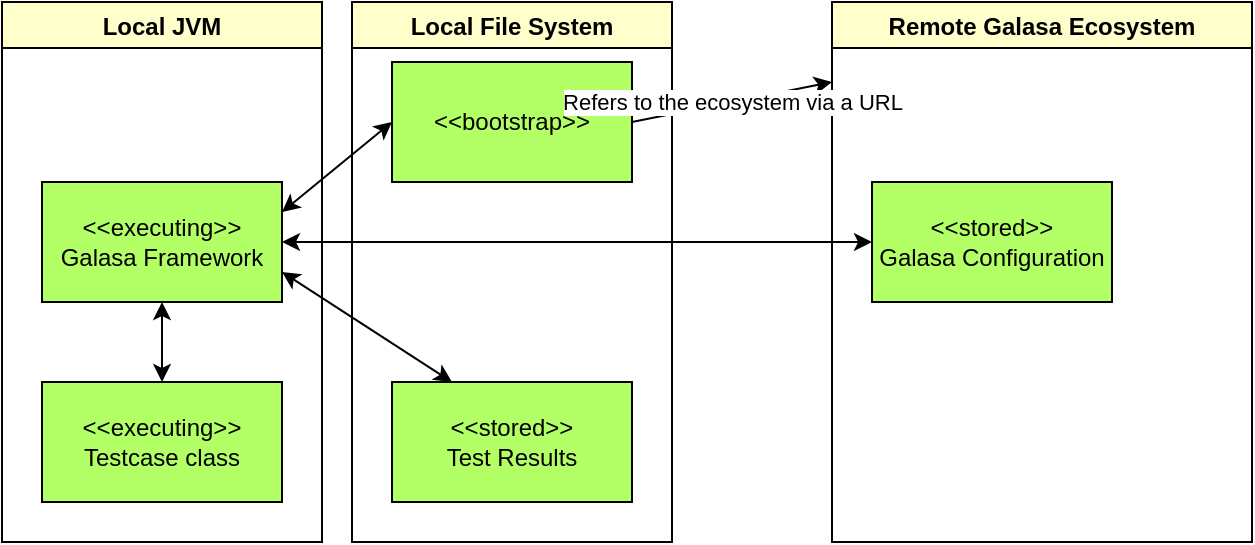 <mxfile version="20.3.0" type="device"><diagram id="Y7bgHwH6xV8rYd8G1I8x" name="Page-1"><mxGraphModel dx="1474" dy="852" grid="1" gridSize="10" guides="1" tooltips="1" connect="1" arrows="1" fold="1" page="1" pageScale="1" pageWidth="827" pageHeight="1169" math="0" shadow="0"><root><mxCell id="0"/><mxCell id="1" parent="0"/><mxCell id="ygHKrwdLj7o_6FtRX8Vx-87" value="Local File System" style="swimlane;fillColor=#FFFFCC;" parent="1" vertex="1"><mxGeometry x="195" y="30" width="160" height="270" as="geometry"/></mxCell><mxCell id="ygHKrwdLj7o_6FtRX8Vx-40" value="&amp;lt;&amp;lt;bootstrap&amp;gt;&amp;gt;" style="rounded=0;whiteSpace=wrap;html=1;fillColor=#B3FF66;" parent="ygHKrwdLj7o_6FtRX8Vx-87" vertex="1"><mxGeometry x="20" y="30" width="120" height="60" as="geometry"/></mxCell><mxCell id="ygHKrwdLj7o_6FtRX8Vx-96" value="&amp;lt;&amp;lt;stored&amp;gt;&amp;gt;&lt;br&gt;Test Results" style="rounded=0;whiteSpace=wrap;html=1;fillColor=#B3FF66;" parent="ygHKrwdLj7o_6FtRX8Vx-87" vertex="1"><mxGeometry x="20" y="190" width="120" height="60" as="geometry"/></mxCell><mxCell id="ygHKrwdLj7o_6FtRX8Vx-17" value="&amp;lt;&amp;lt;executing&amp;gt;&amp;gt;&lt;br&gt;Testcase class" style="rounded=0;whiteSpace=wrap;html=1;fillColor=#B3FF66;" parent="1" vertex="1"><mxGeometry x="40" y="220" width="120" height="60" as="geometry"/></mxCell><mxCell id="ygHKrwdLj7o_6FtRX8Vx-90" value="Local JVM" style="swimlane;fillColor=#FFFFCC;" parent="1" vertex="1"><mxGeometry x="20" y="30" width="160" height="270" as="geometry"/></mxCell><mxCell id="ygHKrwdLj7o_6FtRX8Vx-33" value="&amp;lt;&amp;lt;executing&amp;gt;&amp;gt;&lt;br&gt;Galasa Framework" style="rounded=0;whiteSpace=wrap;html=1;fillColor=#B3FF66;" parent="ygHKrwdLj7o_6FtRX8Vx-90" vertex="1"><mxGeometry x="20" y="90" width="120" height="60" as="geometry"/></mxCell><mxCell id="ygHKrwdLj7o_6FtRX8Vx-94" value="Remote Galasa Ecosystem" style="swimlane;fillColor=#FFFFCC;" parent="1" vertex="1"><mxGeometry x="435" y="30" width="210" height="270" as="geometry"/></mxCell><mxCell id="ygHKrwdLj7o_6FtRX8Vx-36" value="&amp;lt;&amp;lt;stored&amp;gt;&amp;gt;&lt;br&gt;Galasa Configuration" style="rounded=0;whiteSpace=wrap;html=1;fillColor=#B3FF66;" parent="ygHKrwdLj7o_6FtRX8Vx-94" vertex="1"><mxGeometry x="20" y="90" width="120" height="60" as="geometry"/></mxCell><mxCell id="ygHKrwdLj7o_6FtRX8Vx-41" value="" style="endArrow=classic;html=1;rounded=0;exitX=1;exitY=0.5;exitDx=0;exitDy=0;" parent="ygHKrwdLj7o_6FtRX8Vx-94" source="ygHKrwdLj7o_6FtRX8Vx-40" edge="1"><mxGeometry relative="1" as="geometry"><mxPoint x="-50" y="60" as="sourcePoint"/><mxPoint y="40" as="targetPoint"/><Array as="points"><mxPoint y="40"/></Array></mxGeometry></mxCell><mxCell id="ygHKrwdLj7o_6FtRX8Vx-42" value="Refers to the ecosystem via a URL" style="edgeLabel;resizable=0;html=1;align=center;verticalAlign=middle;" parent="ygHKrwdLj7o_6FtRX8Vx-41" connectable="0" vertex="1"><mxGeometry relative="1" as="geometry"><mxPoint as="offset"/></mxGeometry></mxCell><mxCell id="ygHKrwdLj7o_6FtRX8Vx-112" value="" style="endArrow=classic;startArrow=classic;html=1;rounded=0;entryX=0.5;entryY=1;entryDx=0;entryDy=0;" parent="1" target="ygHKrwdLj7o_6FtRX8Vx-33" edge="1"><mxGeometry width="50" height="50" relative="1" as="geometry"><mxPoint x="100" y="220" as="sourcePoint"/><mxPoint x="375" y="60" as="targetPoint"/></mxGeometry></mxCell><mxCell id="ygHKrwdLj7o_6FtRX8Vx-113" value="" style="endArrow=classic;startArrow=classic;html=1;rounded=0;exitX=1;exitY=0.5;exitDx=0;exitDy=0;entryX=0;entryY=0.5;entryDx=0;entryDy=0;" parent="1" source="ygHKrwdLj7o_6FtRX8Vx-33" target="ygHKrwdLj7o_6FtRX8Vx-36" edge="1"><mxGeometry width="50" height="50" relative="1" as="geometry"><mxPoint x="325" y="110" as="sourcePoint"/><mxPoint x="375" y="60" as="targetPoint"/></mxGeometry></mxCell><mxCell id="ygHKrwdLj7o_6FtRX8Vx-114" value="" style="endArrow=classic;startArrow=classic;html=1;rounded=0;exitX=0.25;exitY=0;exitDx=0;exitDy=0;entryX=1;entryY=0.75;entryDx=0;entryDy=0;" parent="1" source="ygHKrwdLj7o_6FtRX8Vx-96" target="ygHKrwdLj7o_6FtRX8Vx-33" edge="1"><mxGeometry width="50" height="50" relative="1" as="geometry"><mxPoint x="325" y="110" as="sourcePoint"/><mxPoint x="375" y="60" as="targetPoint"/></mxGeometry></mxCell><mxCell id="ygHKrwdLj7o_6FtRX8Vx-115" value="" style="endArrow=classic;startArrow=classic;html=1;rounded=0;exitX=0;exitY=0.5;exitDx=0;exitDy=0;entryX=1;entryY=0.25;entryDx=0;entryDy=0;" parent="1" source="ygHKrwdLj7o_6FtRX8Vx-40" target="ygHKrwdLj7o_6FtRX8Vx-33" edge="1"><mxGeometry width="50" height="50" relative="1" as="geometry"><mxPoint x="305" y="230" as="sourcePoint"/><mxPoint x="165" y="130" as="targetPoint"/></mxGeometry></mxCell></root></mxGraphModel></diagram></mxfile>
